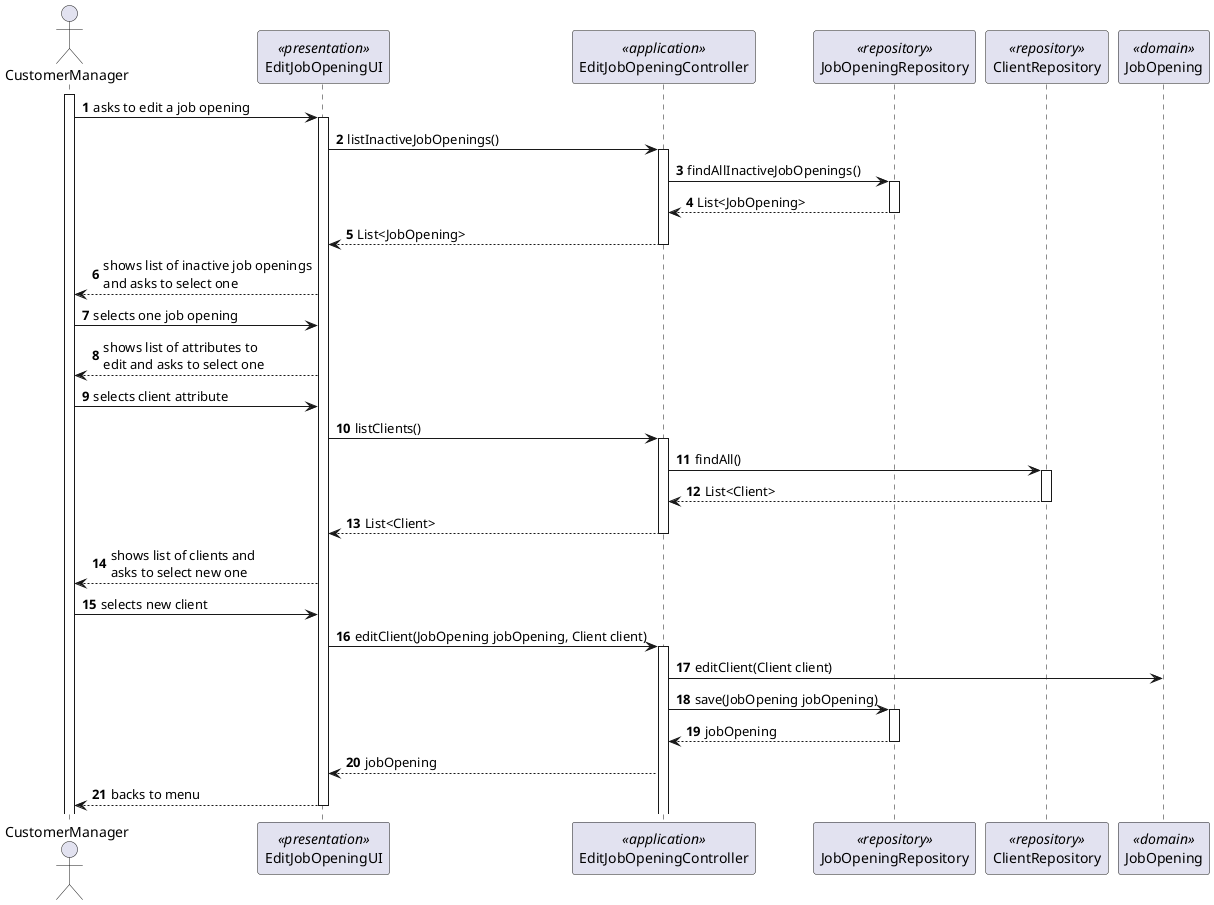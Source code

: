 @startuml
'https://plantuml.com/sequence-diagram

autonumber

actor CustomerManager
participant EditJobOpeningUI <<presentation>>
participant EditJobOpeningController <<application>>
participant JobOpeningRepository <<repository>>
participant ClientRepository <<repository>>
participant JobOpening <<domain>>

activate CustomerManager
CustomerManager -> EditJobOpeningUI : asks to edit a job opening
activate EditJobOpeningUI
EditJobOpeningUI -> EditJobOpeningController : listInactiveJobOpenings()
activate EditJobOpeningController
EditJobOpeningController -> JobOpeningRepository : findAllInactiveJobOpenings()
activate JobOpeningRepository
JobOpeningRepository --> EditJobOpeningController : List<JobOpening>
deactivate JobOpeningRepository
EditJobOpeningController --> EditJobOpeningUI : List<JobOpening>
deactivate EditJobOpeningController
EditJobOpeningUI --> CustomerManager : shows list of inactive job openings\nand asks to select one
CustomerManager -> EditJobOpeningUI : selects one job opening
EditJobOpeningUI --> CustomerManager : shows list of attributes to\nedit and asks to select one
CustomerManager -> EditJobOpeningUI : selects client attribute
EditJobOpeningUI -> EditJobOpeningController : listClients()
activate EditJobOpeningController
EditJobOpeningController -> ClientRepository : findAll()
activate ClientRepository
ClientRepository --> EditJobOpeningController : List<Client>
deactivate ClientRepository
EditJobOpeningController --> EditJobOpeningUI : List<Client>
deactivate EditJobOpeningController
EditJobOpeningUI --> CustomerManager : shows list of clients and\nasks to select new one
CustomerManager -> EditJobOpeningUI : selects new client
EditJobOpeningUI -> EditJobOpeningController : editClient(JobOpening jobOpening, Client client)
activate EditJobOpeningController
EditJobOpeningController -> JobOpening : editClient(Client client)
EditJobOpeningController -> JobOpeningRepository : save(JobOpening jobOpening)
activate JobOpeningRepository
JobOpeningRepository --> EditJobOpeningController : jobOpening
deactivate JobOpeningRepository
EditJobOpeningController --> EditJobOpeningUI : jobOpening
EditJobOpeningUI --> CustomerManager : backs to menu
deactivate EditJobOpeningUI

@enduml